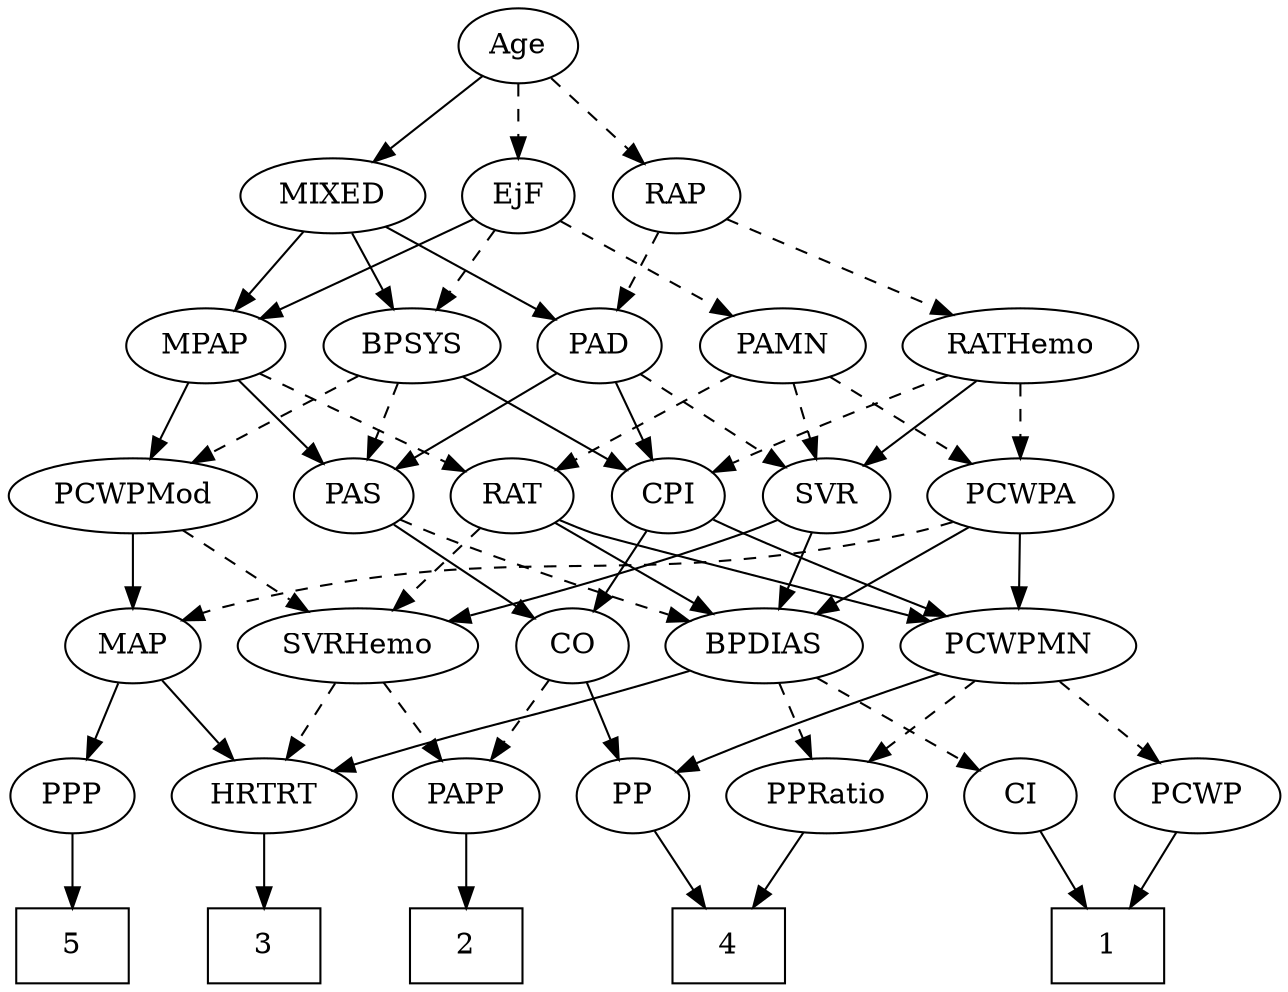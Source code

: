strict digraph {
	graph [bb="0,0,563.1,468"];
	node [label="\N"];
	1	[height=0.5,
		pos="258.1,18",
		shape=box,
		width=0.75];
	2	[height=0.5,
		pos="362.1,18",
		shape=box,
		width=0.75];
	3	[height=0.5,
		pos="451.1,18",
		shape=box,
		width=0.75];
	4	[height=0.5,
		pos="158.1,18",
		shape=box,
		width=0.75];
	5	[height=0.5,
		pos="536.1,18",
		shape=box,
		width=0.75];
	Age	[height=0.5,
		pos="268.1,450",
		width=0.75];
	EjF	[height=0.5,
		pos="353.1,378",
		width=0.75];
	Age -> EjF	[pos="e,336.76,392.46 284.49,435.5 297.07,425.14 314.64,410.67 328.84,398.97",
		style=dashed];
	RAP	[height=0.5,
		pos="178.1,378",
		width=0.77632];
	Age -> RAP	[pos="e,195.26,392.35 251.17,435.83 237.68,425.34 218.58,410.49 203.3,398.6",
		style=dashed];
	MIXED	[height=0.5,
		pos="268.1,378",
		width=1.1193];
	Age -> MIXED	[pos="e,268.1,396.1 268.1,431.7 268.1,423.98 268.1,414.71 268.1,406.11",
		style=solid];
	MPAP	[height=0.5,
		pos="444.1,306",
		width=0.97491];
	EjF -> MPAP	[pos="e,425.49,321.31 370.21,363.83 383.51,353.61 402.18,339.24 417.43,327.51",
		style=solid];
	BPSYS	[height=0.5,
		pos="353.1,306",
		width=1.0471];
	EjF -> BPSYS	[pos="e,353.1,324.1 353.1,359.7 353.1,351.98 353.1,342.71 353.1,334.11",
		style=dashed];
	PAMN	[height=0.5,
		pos="261.1,306",
		width=1.011];
	EjF -> PAMN	[pos="e,280.23,321.56 335.79,363.83 322.44,353.68 303.72,339.43 288.36,327.74",
		style=dashed];
	PAD	[height=0.5,
		pos="178.1,306",
		width=0.79437];
	RAP -> PAD	[pos="e,178.1,324.1 178.1,359.7 178.1,351.98 178.1,342.71 178.1,334.11",
		style=dashed];
	RATHemo	[height=0.5,
		pos="82.097,306",
		width=1.3721];
	RAP -> RATHemo	[pos="e,103.08,322.3 160.04,363.83 146.38,353.88 127.34,339.99 111.5,328.44",
		style=dashed];
	MIXED -> MPAP	[pos="e,417.3,317.66 297.16,365.44 327.42,353.41 374.89,334.53 407.64,321.5",
		style=solid];
	MIXED -> BPSYS	[pos="e,334.98,321.92 286.54,361.81 298.43,352.02 314.06,339.15 327.19,328.34",
		style=solid];
	MIXED -> PAD	[pos="e,195.46,320.5 248.57,361.81 235.34,351.53 217.74,337.84 203.44,326.71",
		style=solid];
	PAS	[height=0.5,
		pos="330.1,234",
		width=0.75];
	MPAP -> PAS	[pos="e,349.45,246.88 422.39,291.67 404.12,280.45 377.89,264.35 358.06,252.17",
		style=solid];
	RAT	[height=0.5,
		pos="402.1,234",
		width=0.75827];
	MPAP -> RAT	[pos="e,411.69,250.99 434.14,288.41 429,279.83 422.61,269.19 416.9,259.67",
		style=dashed];
	PCWPMod	[height=0.5,
		pos="499.1,234",
		width=1.4443];
	MPAP -> PCWPMod	[pos="e,485.9,251.8 456.58,289.12 463.41,280.42 472.03,269.45 479.72,259.66",
		style=solid];
	BPSYS -> PAS	[pos="e,335.61,251.79 347.53,288.05 344.9,280.06 341.71,270.33 338.77,261.4",
		style=dashed];
	CPI	[height=0.5,
		pos="82.097,234",
		width=0.75];
	BPSYS -> CPI	[pos="e,102.67,245.8 324.5,293.84 318.47,291.72 312.12,289.66 306.1,288 224.06,265.46 198.98,278.37 118.1,252 116.17,251.37 114.22,250.67 \
112.27,249.91",
		style=solid];
	BPSYS -> PCWPMod	[pos="e,469.83,249.03 378.86,292.65 401.54,281.78 434.87,265.8 460.69,253.42",
		style=dashed];
	PAD -> PAS	[pos="e,308.8,245.11 200.81,294.73 224.22,284.11 261.77,267.02 294.1,252 295.88,251.17 297.72,250.31 299.57,249.45",
		style=solid];
	PAD -> CPI	[pos="e,99.748,247.87 160.04,291.83 145.33,281.11 124.38,265.83 107.9,253.82",
		style=solid];
	SVR	[height=0.5,
		pos="257.1,234",
		width=0.77632];
	PAD -> SVR	[pos="e,241.4,248.91 194.08,290.83 205.51,280.71 221.06,266.93 233.85,255.59",
		style=dashed];
	CO	[height=0.5,
		pos="204.1,162",
		width=0.75];
	PP	[height=0.5,
		pos="115.1,90",
		width=0.75];
	CO -> PP	[pos="e,132.06,104.35 187.36,147.83 174.02,137.34 155.13,122.49 140.02,110.6",
		style=solid];
	PAPP	[height=0.5,
		pos="362.1,90",
		width=0.88464];
	CO -> PAPP	[pos="e,337.23,101.53 225.37,150.82 230.2,148.55 235.31,146.17 240.1,144 269.62,130.62 303.45,115.98 327.98,105.48",
		style=dashed];
	PAS -> CO	[pos="e,224.29,174.22 309.85,221.75 289.1,210.22 256.61,192.18 233.12,179.12",
		style=solid];
	BPDIAS	[height=0.5,
		pos="291.1,162",
		width=1.1735];
	PAS -> BPDIAS	[pos="e,300.36,179.63 321.05,216.76 316.39,208.4 310.61,198.02 305.36,188.61",
		style=dashed];
	PAMN -> RAT	[pos="e,380.69,245.63 285.98,292.65 309.82,280.81 345.84,262.93 371.44,250.22",
		style=dashed];
	PAMN -> SVR	[pos="e,258.07,252.1 260.11,287.7 259.67,279.98 259.14,270.71 258.65,262.11",
		style=dashed];
	PCWPA	[height=0.5,
		pos="169.1,234",
		width=1.1555];
	PAMN -> PCWPA	[pos="e,188.77,249.97 242.03,290.5 229.01,280.59 211.54,267.29 196.96,256.2",
		style=dashed];
	RATHemo -> CPI	[pos="e,82.097,252.1 82.097,287.7 82.097,279.98 82.097,270.71 82.097,262.11",
		style=dashed];
	RATHemo -> SVR	[pos="e,235.29,245.3 115.8,292.74 143.89,282.36 184.86,266.85 220.1,252 221.95,251.22 223.86,250.4 225.77,249.56",
		style=solid];
	RATHemo -> PCWPA	[pos="e,150.33,250.1 101.84,289.12 113.88,279.43 129.42,266.92 142.53,256.37",
		style=dashed];
	CPI -> CO	[pos="e,184.23,174.4 101.97,221.6 121.91,210.16 152.82,192.42 175.42,179.46",
		style=solid];
	PCWPMN	[height=0.5,
		pos="109.1,162",
		width=1.3902];
	CPI -> PCWPMN	[pos="e,102.56,179.96 88.496,216.41 91.61,208.34 95.431,198.43 98.931,189.35",
		style=solid];
	RAT -> PCWPMN	[pos="e,146.09,174.27 381.53,222.16 376.58,219.87 371.23,217.65 366.1,216 280.93,188.67 255.18,200.41 168.1,180 164.07,179.06 159.91,178.01 \
155.74,176.91",
		style=solid];
	SVRHemo	[height=0.5,
		pos="401.1,162",
		width=1.3902];
	RAT -> SVRHemo	[pos="e,401.34,180.1 401.85,215.7 401.74,207.98 401.61,198.71 401.48,190.11",
		style=dashed];
	RAT -> BPDIAS	[pos="e,313.76,177.29 383.02,220.97 366.35,210.46 341.85,195 322.33,182.7",
		style=solid];
	SVR -> SVRHemo	[pos="e,372.43,176.94 278.66,222.52 300.97,211.67 336.29,194.5 363.27,181.39",
		style=solid];
	SVR -> BPDIAS	[pos="e,282.86,179.96 265.15,216.41 269.12,208.25 273.99,198.22 278.44,189.07",
		style=solid];
	PCWPMod -> SVRHemo	[pos="e,422.79,178.49 477.35,217.46 463.77,207.77 446.1,195.15 431.19,184.5",
		style=dashed];
	MAP	[height=0.5,
		pos="500.1,162",
		width=0.84854];
	PCWPMod -> MAP	[pos="e,499.85,180.1 499.34,215.7 499.45,207.98 499.59,198.71 499.71,190.11",
		style=solid];
	PCWPA -> PCWPMN	[pos="e,123.35,179.63 155.18,216.76 147.72,208.06 138.37,197.15 130.04,187.43",
		style=solid];
	PCWPA -> BPDIAS	[pos="e,267.04,176.8 193.2,219.17 211.83,208.48 237.82,193.57 258.34,181.8",
		style=solid];
	PCWPA -> MAP	[pos="e,476.76,174.08 199.86,221.79 206.48,219.65 213.47,217.59 220.1,216 324.98,190.85 356.3,209.33 460.1,180 462.43,179.34 464.8,178.58 \
467.17,177.76",
		style=dashed];
	PCWPMN -> PP	[pos="e,113.63,108.1 110.58,143.7 111.24,135.98 112.04,126.71 112.77,118.11",
		style=solid];
	PPRatio	[height=0.5,
		pos="200.1,90",
		width=1.1013];
	PCWPMN -> PPRatio	[pos="e,180.89,105.77 129.29,145.46 142.04,135.66 158.68,122.86 172.62,112.14",
		style=dashed];
	PCWP	[height=0.5,
		pos="35.097,90",
		width=0.97491];
	PCWPMN -> PCWP	[pos="e,51.154,106.19 91.934,144.76 82.039,135.4 69.457,123.5 58.648,113.28",
		style=dashed];
	SVRHemo -> PAPP	[pos="e,371.18,107.31 391.66,144.05 386.99,135.68 381.26,125.4 376.1,116.13",
		style=dashed];
	HRTRT	[height=0.5,
		pos="451.1,90",
		width=1.1013];
	SVRHemo -> HRTRT	[pos="e,439.33,107.47 412.95,144.41 419.05,135.87 426.61,125.28 433.39,115.79",
		style=dashed];
	BPDIAS -> PPRatio	[pos="e,219.49,105.92 271.35,145.81 258.5,135.93 241.57,122.9 227.44,112.03",
		style=dashed];
	CI	[height=0.5,
		pos="285.1,90",
		width=0.75];
	BPDIAS -> CI	[pos="e,286.56,108.1 289.61,143.7 288.95,135.98 288.16,126.71 287.42,118.11",
		style=dashed];
	BPDIAS -> HRTRT	[pos="e,423.54,103.06 319.7,148.49 346.11,136.93 385.47,119.71 414.23,107.13",
		style=solid];
	PPP	[height=0.5,
		pos="536.1,90",
		width=0.75];
	MAP -> PPP	[pos="e,527.63,107.47 508.63,144.41 512.93,136.04 518.25,125.71 523.05,116.37",
		style=solid];
	MAP -> HRTRT	[pos="e,462.51,107.31 488.98,145.12 482.86,136.38 475.14,125.35 468.27,115.54",
		style=solid];
	PP -> 4	[pos="e,147.47,36.292 124.85,73.116 129.96,64.801 136.34,54.41 142.15,44.963",
		style=solid];
	PPP -> 5	[pos="e,536.1,36.104 536.1,71.697 536.1,63.983 536.1,54.712 536.1,46.112",
		style=solid];
	PPRatio -> 4	[pos="e,168.56,36.447 190.14,72.411 185.27,64.285 179.28,54.307 173.81,45.184",
		style=solid];
	PCWP -> 1	[pos="e,230.89,26.317 61.963,78.224 67.593,76.077 73.516,73.901 79.097,72 127.75,55.428 184.82,39.049 221.2,28.983",
		style=solid];
	CI -> 1	[pos="e,264.83,36.447 278.7,72.411 275.66,64.539 271.96,54.929 268.53,46.042",
		style=solid];
	PAPP -> 2	[pos="e,362.1,36.104 362.1,71.697 362.1,63.983 362.1,54.712 362.1,46.112",
		style=solid];
	HRTRT -> 3	[pos="e,451.1,36.104 451.1,71.697 451.1,63.983 451.1,54.712 451.1,46.112",
		style=solid];
}
